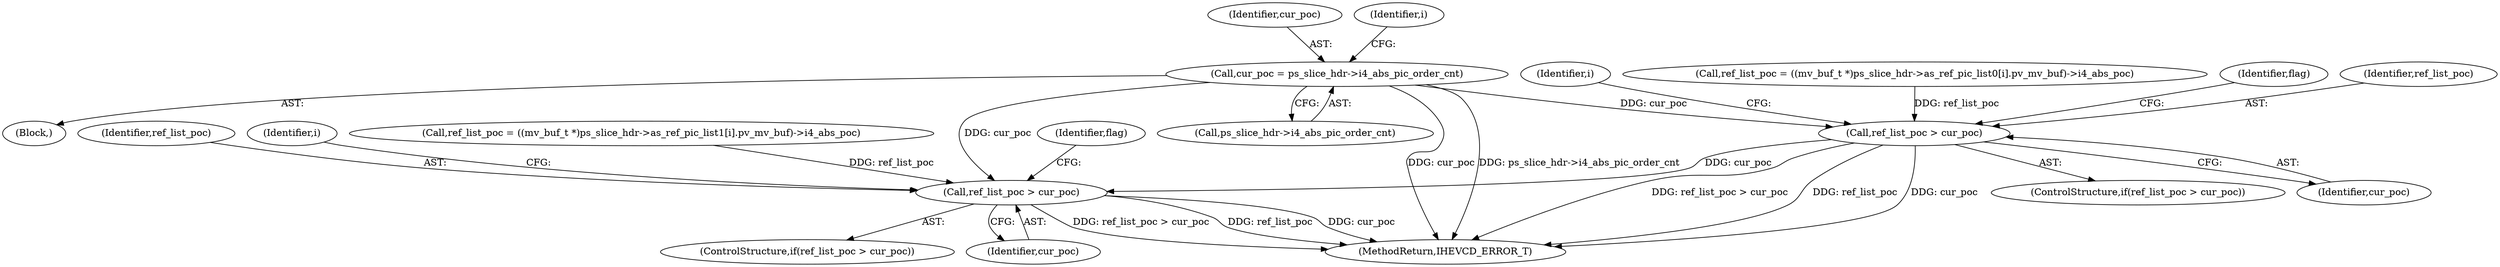 digraph "0_Android_2b9fb0c2074d370a254b35e2489de2d94943578d@pointer" {
"1000732" [label="(Call,cur_poc = ps_slice_hdr->i4_abs_pic_order_cnt)"];
"1000763" [label="(Call,ref_list_poc > cur_poc)"];
"1000806" [label="(Call,ref_list_poc > cur_poc)"];
"1000764" [label="(Identifier,ref_list_poc)"];
"1000811" [label="(Identifier,flag)"];
"1000805" [label="(ControlStructure,if(ref_list_poc > cur_poc))"];
"1000790" [label="(Identifier,i)"];
"1000792" [label="(Call,ref_list_poc = ((mv_buf_t *)ps_slice_hdr->as_ref_pic_list1[i].pv_mv_buf)->i4_abs_poc)"];
"1000734" [label="(Call,ps_slice_hdr->i4_abs_pic_order_cnt)"];
"1000747" [label="(Identifier,i)"];
"1000733" [label="(Identifier,cur_poc)"];
"1000806" [label="(Call,ref_list_poc > cur_poc)"];
"1000749" [label="(Call,ref_list_poc = ((mv_buf_t *)ps_slice_hdr->as_ref_pic_list0[i].pv_mv_buf)->i4_abs_poc)"];
"1000768" [label="(Identifier,flag)"];
"1000808" [label="(Identifier,cur_poc)"];
"1000807" [label="(Identifier,ref_list_poc)"];
"1000763" [label="(Call,ref_list_poc > cur_poc)"];
"1000732" [label="(Call,cur_poc = ps_slice_hdr->i4_abs_pic_order_cnt)"];
"1004845" [label="(MethodReturn,IHEVCD_ERROR_T)"];
"1000739" [label="(Identifier,i)"];
"1000762" [label="(ControlStructure,if(ref_list_poc > cur_poc))"];
"1000765" [label="(Identifier,cur_poc)"];
"1000725" [label="(Block,)"];
"1000732" -> "1000725"  [label="AST: "];
"1000732" -> "1000734"  [label="CFG: "];
"1000733" -> "1000732"  [label="AST: "];
"1000734" -> "1000732"  [label="AST: "];
"1000739" -> "1000732"  [label="CFG: "];
"1000732" -> "1004845"  [label="DDG: ps_slice_hdr->i4_abs_pic_order_cnt"];
"1000732" -> "1004845"  [label="DDG: cur_poc"];
"1000732" -> "1000763"  [label="DDG: cur_poc"];
"1000732" -> "1000806"  [label="DDG: cur_poc"];
"1000763" -> "1000762"  [label="AST: "];
"1000763" -> "1000765"  [label="CFG: "];
"1000764" -> "1000763"  [label="AST: "];
"1000765" -> "1000763"  [label="AST: "];
"1000768" -> "1000763"  [label="CFG: "];
"1000747" -> "1000763"  [label="CFG: "];
"1000763" -> "1004845"  [label="DDG: ref_list_poc > cur_poc"];
"1000763" -> "1004845"  [label="DDG: ref_list_poc"];
"1000763" -> "1004845"  [label="DDG: cur_poc"];
"1000749" -> "1000763"  [label="DDG: ref_list_poc"];
"1000763" -> "1000806"  [label="DDG: cur_poc"];
"1000806" -> "1000805"  [label="AST: "];
"1000806" -> "1000808"  [label="CFG: "];
"1000807" -> "1000806"  [label="AST: "];
"1000808" -> "1000806"  [label="AST: "];
"1000811" -> "1000806"  [label="CFG: "];
"1000790" -> "1000806"  [label="CFG: "];
"1000806" -> "1004845"  [label="DDG: ref_list_poc"];
"1000806" -> "1004845"  [label="DDG: cur_poc"];
"1000806" -> "1004845"  [label="DDG: ref_list_poc > cur_poc"];
"1000792" -> "1000806"  [label="DDG: ref_list_poc"];
}

